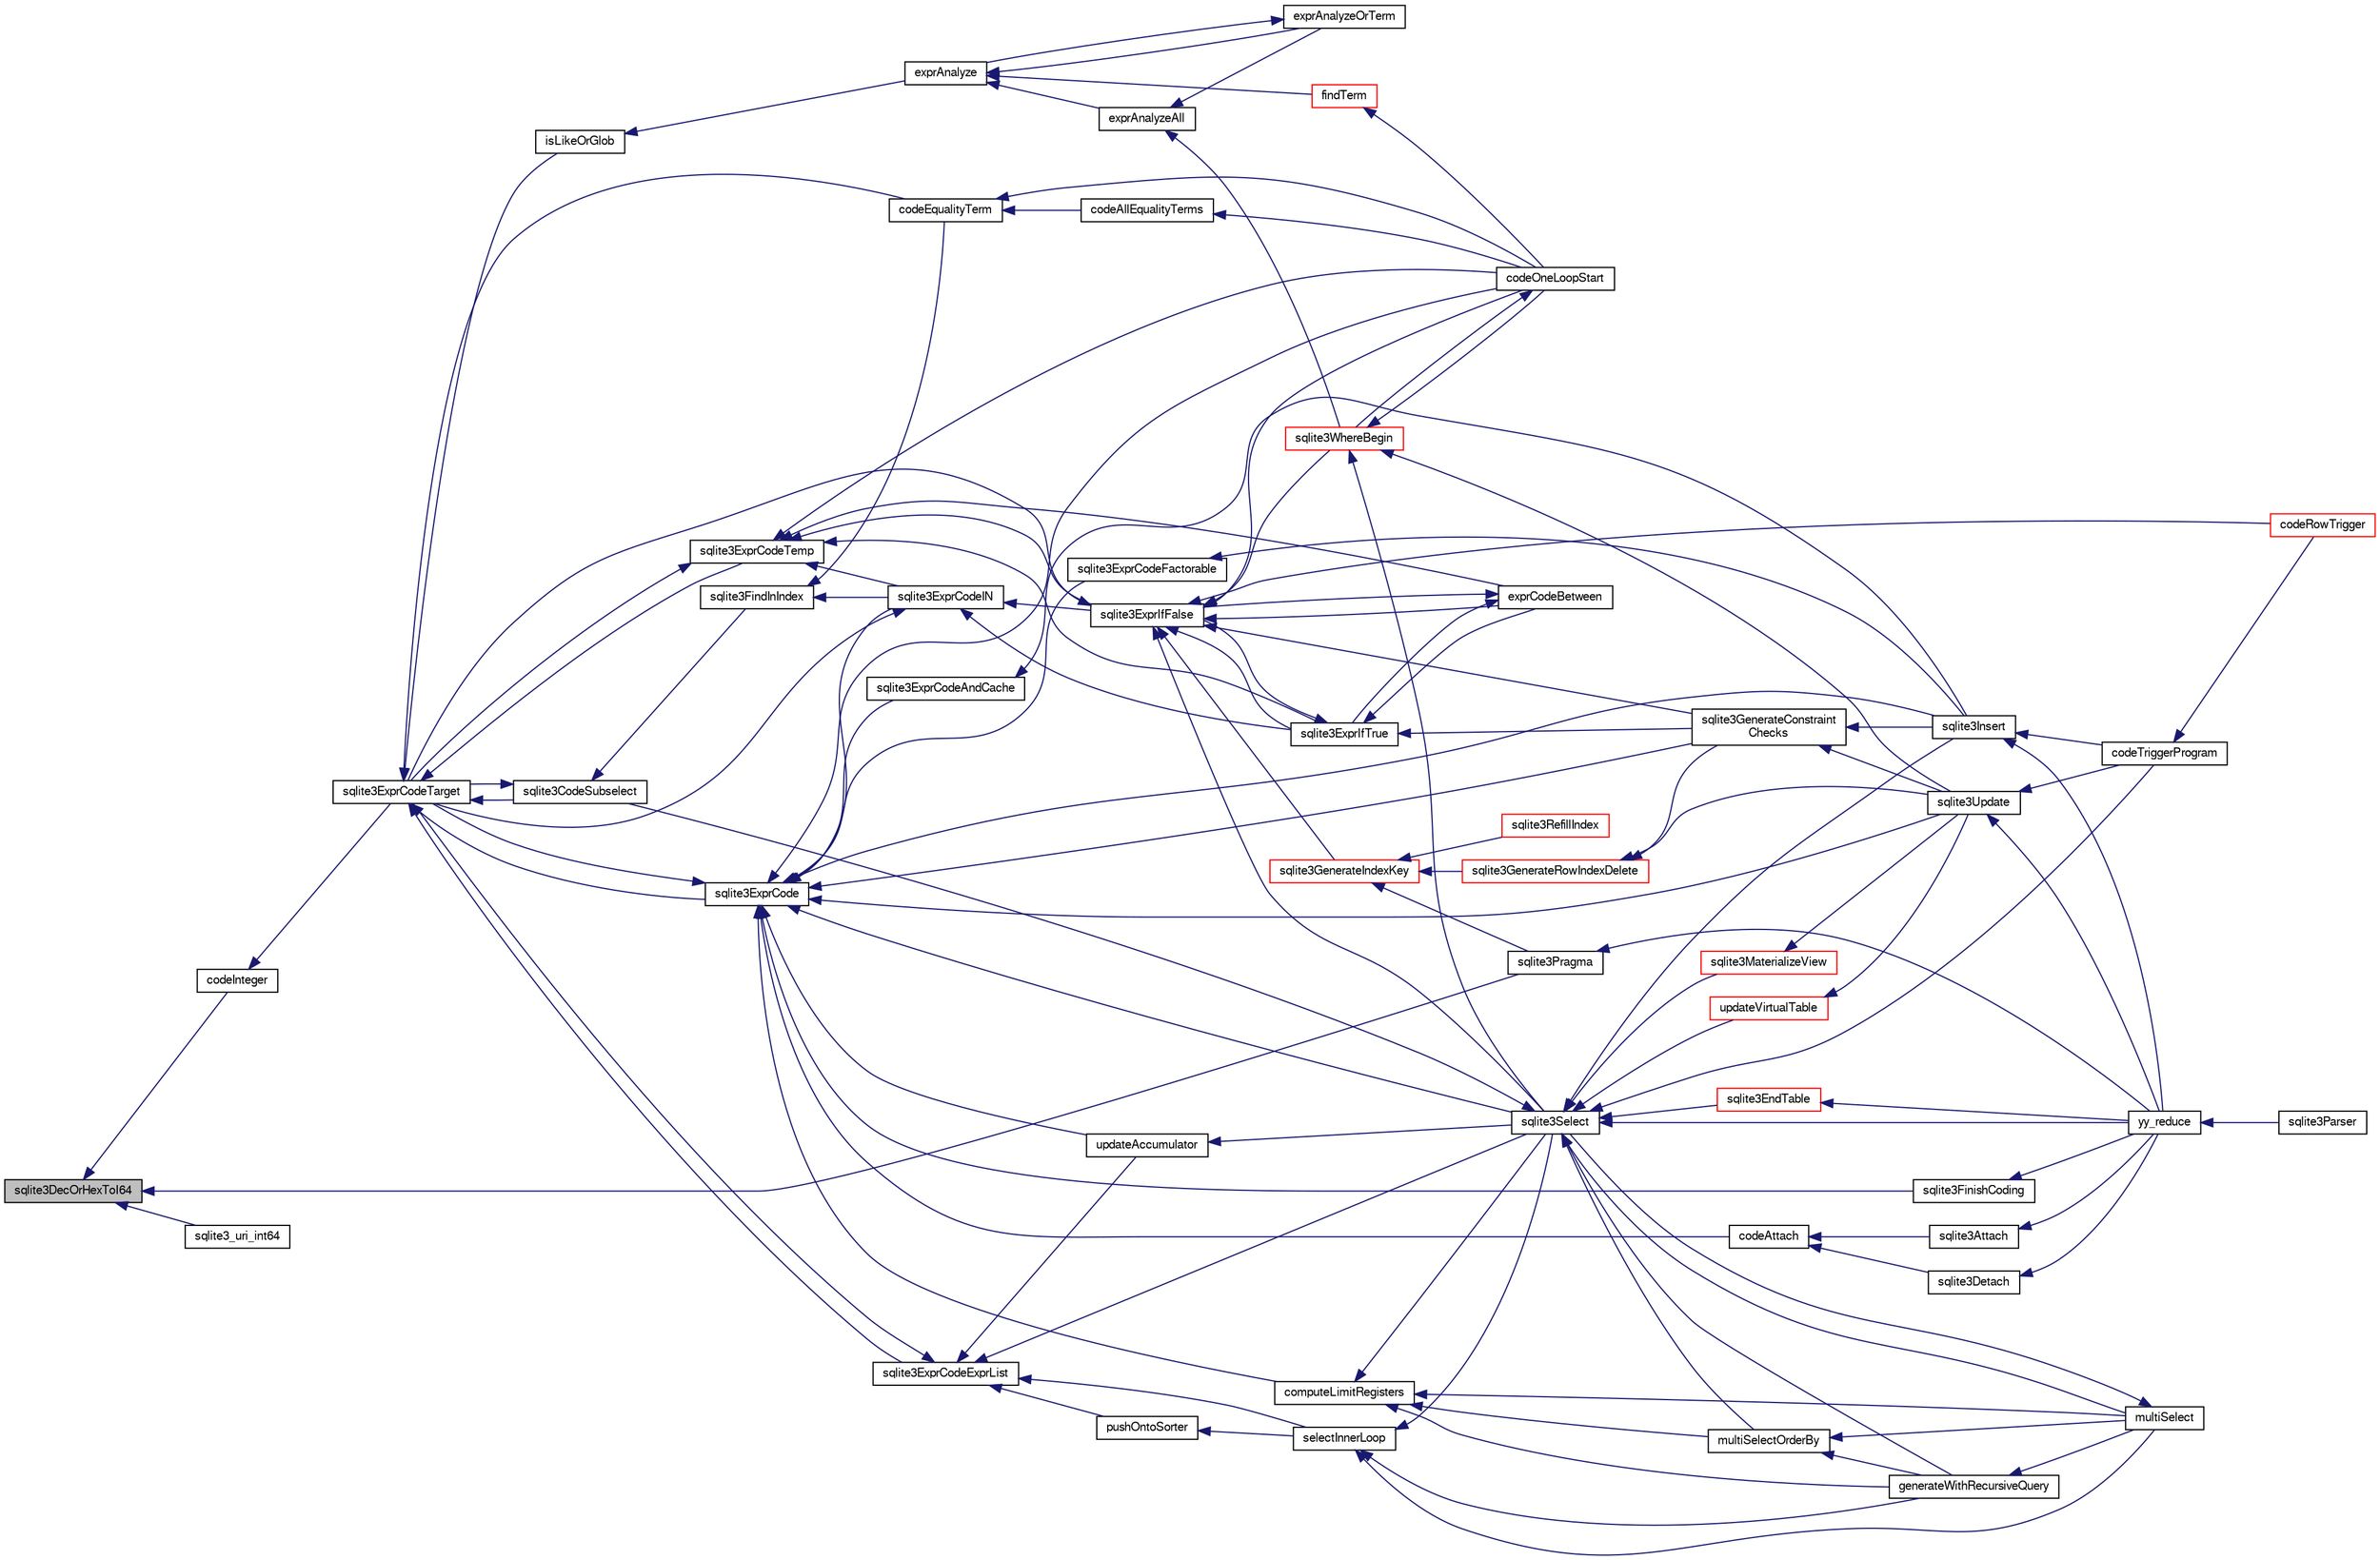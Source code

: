 digraph "sqlite3DecOrHexToI64"
{
  edge [fontname="FreeSans",fontsize="10",labelfontname="FreeSans",labelfontsize="10"];
  node [fontname="FreeSans",fontsize="10",shape=record];
  rankdir="LR";
  Node493151 [label="sqlite3DecOrHexToI64",height=0.2,width=0.4,color="black", fillcolor="grey75", style="filled", fontcolor="black"];
  Node493151 -> Node493152 [dir="back",color="midnightblue",fontsize="10",style="solid",fontname="FreeSans"];
  Node493152 [label="codeInteger",height=0.2,width=0.4,color="black", fillcolor="white", style="filled",URL="$sqlite3_8c.html#aed36006f29dec5c2f70f13c970ce6961"];
  Node493152 -> Node493153 [dir="back",color="midnightblue",fontsize="10",style="solid",fontname="FreeSans"];
  Node493153 [label="sqlite3ExprCodeTarget",height=0.2,width=0.4,color="black", fillcolor="white", style="filled",URL="$sqlite3_8c.html#a4f308397a0a3ed299ed31aaa1ae2a293"];
  Node493153 -> Node493154 [dir="back",color="midnightblue",fontsize="10",style="solid",fontname="FreeSans"];
  Node493154 [label="sqlite3CodeSubselect",height=0.2,width=0.4,color="black", fillcolor="white", style="filled",URL="$sqlite3_8c.html#aa69b46d2204a1d1b110107a1be12ee0c"];
  Node493154 -> Node493155 [dir="back",color="midnightblue",fontsize="10",style="solid",fontname="FreeSans"];
  Node493155 [label="sqlite3FindInIndex",height=0.2,width=0.4,color="black", fillcolor="white", style="filled",URL="$sqlite3_8c.html#af7d8c56ab0231f44bb5f87b3fafeffb2"];
  Node493155 -> Node493156 [dir="back",color="midnightblue",fontsize="10",style="solid",fontname="FreeSans"];
  Node493156 [label="sqlite3ExprCodeIN",height=0.2,width=0.4,color="black", fillcolor="white", style="filled",URL="$sqlite3_8c.html#ad9cf4f5b5ffb90c24a4a0900c8626193"];
  Node493156 -> Node493153 [dir="back",color="midnightblue",fontsize="10",style="solid",fontname="FreeSans"];
  Node493156 -> Node493157 [dir="back",color="midnightblue",fontsize="10",style="solid",fontname="FreeSans"];
  Node493157 [label="sqlite3ExprIfTrue",height=0.2,width=0.4,color="black", fillcolor="white", style="filled",URL="$sqlite3_8c.html#ad93a55237c23e1b743ab1f59df1a1444"];
  Node493157 -> Node493158 [dir="back",color="midnightblue",fontsize="10",style="solid",fontname="FreeSans"];
  Node493158 [label="exprCodeBetween",height=0.2,width=0.4,color="black", fillcolor="white", style="filled",URL="$sqlite3_8c.html#abd053493214542bca8f406f42145d173"];
  Node493158 -> Node493157 [dir="back",color="midnightblue",fontsize="10",style="solid",fontname="FreeSans"];
  Node493158 -> Node493159 [dir="back",color="midnightblue",fontsize="10",style="solid",fontname="FreeSans"];
  Node493159 [label="sqlite3ExprIfFalse",height=0.2,width=0.4,color="black", fillcolor="white", style="filled",URL="$sqlite3_8c.html#af97ecccb5d56e321e118414b08f65b71"];
  Node493159 -> Node493153 [dir="back",color="midnightblue",fontsize="10",style="solid",fontname="FreeSans"];
  Node493159 -> Node493158 [dir="back",color="midnightblue",fontsize="10",style="solid",fontname="FreeSans"];
  Node493159 -> Node493157 [dir="back",color="midnightblue",fontsize="10",style="solid",fontname="FreeSans"];
  Node493159 -> Node493160 [dir="back",color="midnightblue",fontsize="10",style="solid",fontname="FreeSans"];
  Node493160 [label="sqlite3GenerateIndexKey",height=0.2,width=0.4,color="red", fillcolor="white", style="filled",URL="$sqlite3_8c.html#ab85ac93d5c5e6760f45f07897be7f272"];
  Node493160 -> Node493161 [dir="back",color="midnightblue",fontsize="10",style="solid",fontname="FreeSans"];
  Node493161 [label="sqlite3RefillIndex",height=0.2,width=0.4,color="red", fillcolor="white", style="filled",URL="$sqlite3_8c.html#a17be5b679d9181b961ea9ba4a18d4f80"];
  Node493160 -> Node493172 [dir="back",color="midnightblue",fontsize="10",style="solid",fontname="FreeSans"];
  Node493172 [label="sqlite3GenerateRowIndexDelete",height=0.2,width=0.4,color="red", fillcolor="white", style="filled",URL="$sqlite3_8c.html#a09c23ae08a7c469d62705f067d7a2135"];
  Node493172 -> Node493186 [dir="back",color="midnightblue",fontsize="10",style="solid",fontname="FreeSans"];
  Node493186 [label="sqlite3GenerateConstraint\lChecks",height=0.2,width=0.4,color="black", fillcolor="white", style="filled",URL="$sqlite3_8c.html#aef639c1e6a0c0a67ca6e7690ad931bd2"];
  Node493186 -> Node493184 [dir="back",color="midnightblue",fontsize="10",style="solid",fontname="FreeSans"];
  Node493184 [label="sqlite3Insert",height=0.2,width=0.4,color="black", fillcolor="white", style="filled",URL="$sqlite3_8c.html#a5b17c9c2000bae6bdff8e6be48d7dc2b"];
  Node493184 -> Node493177 [dir="back",color="midnightblue",fontsize="10",style="solid",fontname="FreeSans"];
  Node493177 [label="codeTriggerProgram",height=0.2,width=0.4,color="black", fillcolor="white", style="filled",URL="$sqlite3_8c.html#a120801f59d9281d201d2ff4b2606836e"];
  Node493177 -> Node493178 [dir="back",color="midnightblue",fontsize="10",style="solid",fontname="FreeSans"];
  Node493178 [label="codeRowTrigger",height=0.2,width=0.4,color="red", fillcolor="white", style="filled",URL="$sqlite3_8c.html#a463cea5aaaf388b560b206570a0022fc"];
  Node493184 -> Node493164 [dir="back",color="midnightblue",fontsize="10",style="solid",fontname="FreeSans"];
  Node493164 [label="yy_reduce",height=0.2,width=0.4,color="black", fillcolor="white", style="filled",URL="$sqlite3_8c.html#a7c419a9b25711c666a9a2449ef377f14"];
  Node493164 -> Node493165 [dir="back",color="midnightblue",fontsize="10",style="solid",fontname="FreeSans"];
  Node493165 [label="sqlite3Parser",height=0.2,width=0.4,color="black", fillcolor="white", style="filled",URL="$sqlite3_8c.html#a0327d71a5fabe0b6a343d78a2602e72a"];
  Node493186 -> Node493182 [dir="back",color="midnightblue",fontsize="10",style="solid",fontname="FreeSans"];
  Node493182 [label="sqlite3Update",height=0.2,width=0.4,color="black", fillcolor="white", style="filled",URL="$sqlite3_8c.html#ac5aa67c46e8cc8174566fabe6809fafa"];
  Node493182 -> Node493177 [dir="back",color="midnightblue",fontsize="10",style="solid",fontname="FreeSans"];
  Node493182 -> Node493164 [dir="back",color="midnightblue",fontsize="10",style="solid",fontname="FreeSans"];
  Node493172 -> Node493182 [dir="back",color="midnightblue",fontsize="10",style="solid",fontname="FreeSans"];
  Node493160 -> Node493187 [dir="back",color="midnightblue",fontsize="10",style="solid",fontname="FreeSans"];
  Node493187 [label="sqlite3Pragma",height=0.2,width=0.4,color="black", fillcolor="white", style="filled",URL="$sqlite3_8c.html#a111391370f58f8e6a6eca51fd34d62ed"];
  Node493187 -> Node493164 [dir="back",color="midnightblue",fontsize="10",style="solid",fontname="FreeSans"];
  Node493159 -> Node493186 [dir="back",color="midnightblue",fontsize="10",style="solid",fontname="FreeSans"];
  Node493159 -> Node493192 [dir="back",color="midnightblue",fontsize="10",style="solid",fontname="FreeSans"];
  Node493192 [label="sqlite3Select",height=0.2,width=0.4,color="black", fillcolor="white", style="filled",URL="$sqlite3_8c.html#a2465ee8c956209ba4b272477b7c21a45"];
  Node493192 -> Node493154 [dir="back",color="midnightblue",fontsize="10",style="solid",fontname="FreeSans"];
  Node493192 -> Node493167 [dir="back",color="midnightblue",fontsize="10",style="solid",fontname="FreeSans"];
  Node493167 [label="sqlite3EndTable",height=0.2,width=0.4,color="red", fillcolor="white", style="filled",URL="$sqlite3_8c.html#a7b5f2c66c0f0b6f819d970ca389768b0"];
  Node493167 -> Node493164 [dir="back",color="midnightblue",fontsize="10",style="solid",fontname="FreeSans"];
  Node493192 -> Node493193 [dir="back",color="midnightblue",fontsize="10",style="solid",fontname="FreeSans"];
  Node493193 [label="sqlite3MaterializeView",height=0.2,width=0.4,color="red", fillcolor="white", style="filled",URL="$sqlite3_8c.html#a4557984b0b75f998fb0c3f231c9b1def"];
  Node493193 -> Node493182 [dir="back",color="midnightblue",fontsize="10",style="solid",fontname="FreeSans"];
  Node493192 -> Node493184 [dir="back",color="midnightblue",fontsize="10",style="solid",fontname="FreeSans"];
  Node493192 -> Node493194 [dir="back",color="midnightblue",fontsize="10",style="solid",fontname="FreeSans"];
  Node493194 [label="generateWithRecursiveQuery",height=0.2,width=0.4,color="black", fillcolor="white", style="filled",URL="$sqlite3_8c.html#ade2c3663fa9c3b9676507984b9483942"];
  Node493194 -> Node493195 [dir="back",color="midnightblue",fontsize="10",style="solid",fontname="FreeSans"];
  Node493195 [label="multiSelect",height=0.2,width=0.4,color="black", fillcolor="white", style="filled",URL="$sqlite3_8c.html#a6456c61f3d9b2389738753cedfa24fa7"];
  Node493195 -> Node493192 [dir="back",color="midnightblue",fontsize="10",style="solid",fontname="FreeSans"];
  Node493192 -> Node493195 [dir="back",color="midnightblue",fontsize="10",style="solid",fontname="FreeSans"];
  Node493192 -> Node493196 [dir="back",color="midnightblue",fontsize="10",style="solid",fontname="FreeSans"];
  Node493196 [label="multiSelectOrderBy",height=0.2,width=0.4,color="black", fillcolor="white", style="filled",URL="$sqlite3_8c.html#afcdb8488c6f4dfdadaf9f04bca35b808"];
  Node493196 -> Node493194 [dir="back",color="midnightblue",fontsize="10",style="solid",fontname="FreeSans"];
  Node493196 -> Node493195 [dir="back",color="midnightblue",fontsize="10",style="solid",fontname="FreeSans"];
  Node493192 -> Node493177 [dir="back",color="midnightblue",fontsize="10",style="solid",fontname="FreeSans"];
  Node493192 -> Node493197 [dir="back",color="midnightblue",fontsize="10",style="solid",fontname="FreeSans"];
  Node493197 [label="updateVirtualTable",height=0.2,width=0.4,color="red", fillcolor="white", style="filled",URL="$sqlite3_8c.html#a740220531db9293c39a2cdd7da3f74e1"];
  Node493197 -> Node493182 [dir="back",color="midnightblue",fontsize="10",style="solid",fontname="FreeSans"];
  Node493192 -> Node493164 [dir="back",color="midnightblue",fontsize="10",style="solid",fontname="FreeSans"];
  Node493159 -> Node493178 [dir="back",color="midnightblue",fontsize="10",style="solid",fontname="FreeSans"];
  Node493159 -> Node493198 [dir="back",color="midnightblue",fontsize="10",style="solid",fontname="FreeSans"];
  Node493198 [label="codeOneLoopStart",height=0.2,width=0.4,color="black", fillcolor="white", style="filled",URL="$sqlite3_8c.html#aa868875120b151c169cc79139ed6e008"];
  Node493198 -> Node493189 [dir="back",color="midnightblue",fontsize="10",style="solid",fontname="FreeSans"];
  Node493189 [label="sqlite3WhereBegin",height=0.2,width=0.4,color="red", fillcolor="white", style="filled",URL="$sqlite3_8c.html#acad049f5c9a96a8118cffd5e5ce89f7c"];
  Node493189 -> Node493192 [dir="back",color="midnightblue",fontsize="10",style="solid",fontname="FreeSans"];
  Node493189 -> Node493182 [dir="back",color="midnightblue",fontsize="10",style="solid",fontname="FreeSans"];
  Node493189 -> Node493198 [dir="back",color="midnightblue",fontsize="10",style="solid",fontname="FreeSans"];
  Node493159 -> Node493189 [dir="back",color="midnightblue",fontsize="10",style="solid",fontname="FreeSans"];
  Node493157 -> Node493159 [dir="back",color="midnightblue",fontsize="10",style="solid",fontname="FreeSans"];
  Node493157 -> Node493186 [dir="back",color="midnightblue",fontsize="10",style="solid",fontname="FreeSans"];
  Node493156 -> Node493159 [dir="back",color="midnightblue",fontsize="10",style="solid",fontname="FreeSans"];
  Node493155 -> Node493199 [dir="back",color="midnightblue",fontsize="10",style="solid",fontname="FreeSans"];
  Node493199 [label="codeEqualityTerm",height=0.2,width=0.4,color="black", fillcolor="white", style="filled",URL="$sqlite3_8c.html#ad88a57073f031452c9843e97f15acc47"];
  Node493199 -> Node493200 [dir="back",color="midnightblue",fontsize="10",style="solid",fontname="FreeSans"];
  Node493200 [label="codeAllEqualityTerms",height=0.2,width=0.4,color="black", fillcolor="white", style="filled",URL="$sqlite3_8c.html#a3095598b812500a4efe41bf17cd49381"];
  Node493200 -> Node493198 [dir="back",color="midnightblue",fontsize="10",style="solid",fontname="FreeSans"];
  Node493199 -> Node493198 [dir="back",color="midnightblue",fontsize="10",style="solid",fontname="FreeSans"];
  Node493154 -> Node493153 [dir="back",color="midnightblue",fontsize="10",style="solid",fontname="FreeSans"];
  Node493153 -> Node493201 [dir="back",color="midnightblue",fontsize="10",style="solid",fontname="FreeSans"];
  Node493201 [label="sqlite3ExprCodeTemp",height=0.2,width=0.4,color="black", fillcolor="white", style="filled",URL="$sqlite3_8c.html#a3bc5c1ccb3c5851847e2aeb4a84ae1fc"];
  Node493201 -> Node493156 [dir="back",color="midnightblue",fontsize="10",style="solid",fontname="FreeSans"];
  Node493201 -> Node493153 [dir="back",color="midnightblue",fontsize="10",style="solid",fontname="FreeSans"];
  Node493201 -> Node493158 [dir="back",color="midnightblue",fontsize="10",style="solid",fontname="FreeSans"];
  Node493201 -> Node493157 [dir="back",color="midnightblue",fontsize="10",style="solid",fontname="FreeSans"];
  Node493201 -> Node493159 [dir="back",color="midnightblue",fontsize="10",style="solid",fontname="FreeSans"];
  Node493201 -> Node493198 [dir="back",color="midnightblue",fontsize="10",style="solid",fontname="FreeSans"];
  Node493153 -> Node493202 [dir="back",color="midnightblue",fontsize="10",style="solid",fontname="FreeSans"];
  Node493202 [label="sqlite3ExprCode",height=0.2,width=0.4,color="black", fillcolor="white", style="filled",URL="$sqlite3_8c.html#a75f270fb0b111b86924cca4ea507b417"];
  Node493202 -> Node493156 [dir="back",color="midnightblue",fontsize="10",style="solid",fontname="FreeSans"];
  Node493202 -> Node493153 [dir="back",color="midnightblue",fontsize="10",style="solid",fontname="FreeSans"];
  Node493202 -> Node493203 [dir="back",color="midnightblue",fontsize="10",style="solid",fontname="FreeSans"];
  Node493203 [label="sqlite3ExprCodeFactorable",height=0.2,width=0.4,color="black", fillcolor="white", style="filled",URL="$sqlite3_8c.html#a843f7fd58eec5a683c1fd8435fcd1e84"];
  Node493203 -> Node493184 [dir="back",color="midnightblue",fontsize="10",style="solid",fontname="FreeSans"];
  Node493202 -> Node493204 [dir="back",color="midnightblue",fontsize="10",style="solid",fontname="FreeSans"];
  Node493204 [label="sqlite3ExprCodeAndCache",height=0.2,width=0.4,color="black", fillcolor="white", style="filled",URL="$sqlite3_8c.html#ae3e46527d9b7fc9cb9236d21a5e6b1d8"];
  Node493204 -> Node493184 [dir="back",color="midnightblue",fontsize="10",style="solid",fontname="FreeSans"];
  Node493202 -> Node493205 [dir="back",color="midnightblue",fontsize="10",style="solid",fontname="FreeSans"];
  Node493205 [label="codeAttach",height=0.2,width=0.4,color="black", fillcolor="white", style="filled",URL="$sqlite3_8c.html#ade4e9e30d828a19c191fdcb098676d5b"];
  Node493205 -> Node493206 [dir="back",color="midnightblue",fontsize="10",style="solid",fontname="FreeSans"];
  Node493206 [label="sqlite3Detach",height=0.2,width=0.4,color="black", fillcolor="white", style="filled",URL="$sqlite3_8c.html#ab1a5a0b01c7560aef5e0b8603a68747d"];
  Node493206 -> Node493164 [dir="back",color="midnightblue",fontsize="10",style="solid",fontname="FreeSans"];
  Node493205 -> Node493207 [dir="back",color="midnightblue",fontsize="10",style="solid",fontname="FreeSans"];
  Node493207 [label="sqlite3Attach",height=0.2,width=0.4,color="black", fillcolor="white", style="filled",URL="$sqlite3_8c.html#ae0907fe0b43cc1b4c7e6a16213e8546f"];
  Node493207 -> Node493164 [dir="back",color="midnightblue",fontsize="10",style="solid",fontname="FreeSans"];
  Node493202 -> Node493208 [dir="back",color="midnightblue",fontsize="10",style="solid",fontname="FreeSans"];
  Node493208 [label="sqlite3FinishCoding",height=0.2,width=0.4,color="black", fillcolor="white", style="filled",URL="$sqlite3_8c.html#a651bc5b446c276c092705856d995b278"];
  Node493208 -> Node493164 [dir="back",color="midnightblue",fontsize="10",style="solid",fontname="FreeSans"];
  Node493202 -> Node493184 [dir="back",color="midnightblue",fontsize="10",style="solid",fontname="FreeSans"];
  Node493202 -> Node493186 [dir="back",color="midnightblue",fontsize="10",style="solid",fontname="FreeSans"];
  Node493202 -> Node493209 [dir="back",color="midnightblue",fontsize="10",style="solid",fontname="FreeSans"];
  Node493209 [label="computeLimitRegisters",height=0.2,width=0.4,color="black", fillcolor="white", style="filled",URL="$sqlite3_8c.html#ae9d37055e4905929b6f6cda5461e2f37"];
  Node493209 -> Node493194 [dir="back",color="midnightblue",fontsize="10",style="solid",fontname="FreeSans"];
  Node493209 -> Node493195 [dir="back",color="midnightblue",fontsize="10",style="solid",fontname="FreeSans"];
  Node493209 -> Node493196 [dir="back",color="midnightblue",fontsize="10",style="solid",fontname="FreeSans"];
  Node493209 -> Node493192 [dir="back",color="midnightblue",fontsize="10",style="solid",fontname="FreeSans"];
  Node493202 -> Node493210 [dir="back",color="midnightblue",fontsize="10",style="solid",fontname="FreeSans"];
  Node493210 [label="updateAccumulator",height=0.2,width=0.4,color="black", fillcolor="white", style="filled",URL="$sqlite3_8c.html#a1681660dd3ecd50c8727d6e56a537bd9"];
  Node493210 -> Node493192 [dir="back",color="midnightblue",fontsize="10",style="solid",fontname="FreeSans"];
  Node493202 -> Node493192 [dir="back",color="midnightblue",fontsize="10",style="solid",fontname="FreeSans"];
  Node493202 -> Node493182 [dir="back",color="midnightblue",fontsize="10",style="solid",fontname="FreeSans"];
  Node493202 -> Node493198 [dir="back",color="midnightblue",fontsize="10",style="solid",fontname="FreeSans"];
  Node493153 -> Node493211 [dir="back",color="midnightblue",fontsize="10",style="solid",fontname="FreeSans"];
  Node493211 [label="sqlite3ExprCodeExprList",height=0.2,width=0.4,color="black", fillcolor="white", style="filled",URL="$sqlite3_8c.html#a05b2b3dc3de7565de24eb3a2ff4e9566"];
  Node493211 -> Node493153 [dir="back",color="midnightblue",fontsize="10",style="solid",fontname="FreeSans"];
  Node493211 -> Node493212 [dir="back",color="midnightblue",fontsize="10",style="solid",fontname="FreeSans"];
  Node493212 [label="pushOntoSorter",height=0.2,width=0.4,color="black", fillcolor="white", style="filled",URL="$sqlite3_8c.html#a4555397beb584a386e7739cf022a6651"];
  Node493212 -> Node493213 [dir="back",color="midnightblue",fontsize="10",style="solid",fontname="FreeSans"];
  Node493213 [label="selectInnerLoop",height=0.2,width=0.4,color="black", fillcolor="white", style="filled",URL="$sqlite3_8c.html#ababe0933661ebe67eb0e6074bb1fd411"];
  Node493213 -> Node493194 [dir="back",color="midnightblue",fontsize="10",style="solid",fontname="FreeSans"];
  Node493213 -> Node493195 [dir="back",color="midnightblue",fontsize="10",style="solid",fontname="FreeSans"];
  Node493213 -> Node493192 [dir="back",color="midnightblue",fontsize="10",style="solid",fontname="FreeSans"];
  Node493211 -> Node493213 [dir="back",color="midnightblue",fontsize="10",style="solid",fontname="FreeSans"];
  Node493211 -> Node493210 [dir="back",color="midnightblue",fontsize="10",style="solid",fontname="FreeSans"];
  Node493211 -> Node493192 [dir="back",color="midnightblue",fontsize="10",style="solid",fontname="FreeSans"];
  Node493153 -> Node493214 [dir="back",color="midnightblue",fontsize="10",style="solid",fontname="FreeSans"];
  Node493214 [label="isLikeOrGlob",height=0.2,width=0.4,color="black", fillcolor="white", style="filled",URL="$sqlite3_8c.html#a6c38e495198bf8976f68d1a6ebd74a50"];
  Node493214 -> Node493215 [dir="back",color="midnightblue",fontsize="10",style="solid",fontname="FreeSans"];
  Node493215 [label="exprAnalyze",height=0.2,width=0.4,color="black", fillcolor="white", style="filled",URL="$sqlite3_8c.html#acb10e48c9a4184a4edd9bfd5b14ad0b7"];
  Node493215 -> Node493216 [dir="back",color="midnightblue",fontsize="10",style="solid",fontname="FreeSans"];
  Node493216 [label="findTerm",height=0.2,width=0.4,color="red", fillcolor="white", style="filled",URL="$sqlite3_8c.html#af26eb1eed85001fcf29fa189b631ac4b"];
  Node493216 -> Node493198 [dir="back",color="midnightblue",fontsize="10",style="solid",fontname="FreeSans"];
  Node493215 -> Node493221 [dir="back",color="midnightblue",fontsize="10",style="solid",fontname="FreeSans"];
  Node493221 [label="exprAnalyzeAll",height=0.2,width=0.4,color="black", fillcolor="white", style="filled",URL="$sqlite3_8c.html#a2e7a957af98e240fa68e34d6ff639437"];
  Node493221 -> Node493222 [dir="back",color="midnightblue",fontsize="10",style="solid",fontname="FreeSans"];
  Node493222 [label="exprAnalyzeOrTerm",height=0.2,width=0.4,color="black", fillcolor="white", style="filled",URL="$sqlite3_8c.html#ab95cabd8b51cb2291b5bef0c4a3776d2"];
  Node493222 -> Node493215 [dir="back",color="midnightblue",fontsize="10",style="solid",fontname="FreeSans"];
  Node493221 -> Node493189 [dir="back",color="midnightblue",fontsize="10",style="solid",fontname="FreeSans"];
  Node493215 -> Node493222 [dir="back",color="midnightblue",fontsize="10",style="solid",fontname="FreeSans"];
  Node493153 -> Node493199 [dir="back",color="midnightblue",fontsize="10",style="solid",fontname="FreeSans"];
  Node493151 -> Node493187 [dir="back",color="midnightblue",fontsize="10",style="solid",fontname="FreeSans"];
  Node493151 -> Node493223 [dir="back",color="midnightblue",fontsize="10",style="solid",fontname="FreeSans"];
  Node493223 [label="sqlite3_uri_int64",height=0.2,width=0.4,color="black", fillcolor="white", style="filled",URL="$sqlite3_8h.html#a86516373b17f3928036fb6926e04683d"];
}
